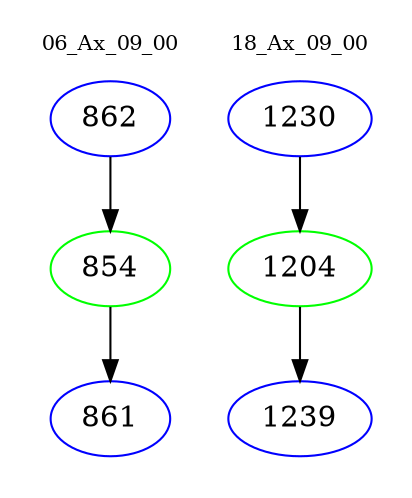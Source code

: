 digraph{
subgraph cluster_0 {
color = white
label = "06_Ax_09_00";
fontsize=10;
T0_862 [label="862", color="blue"]
T0_862 -> T0_854 [color="black"]
T0_854 [label="854", color="green"]
T0_854 -> T0_861 [color="black"]
T0_861 [label="861", color="blue"]
}
subgraph cluster_1 {
color = white
label = "18_Ax_09_00";
fontsize=10;
T1_1230 [label="1230", color="blue"]
T1_1230 -> T1_1204 [color="black"]
T1_1204 [label="1204", color="green"]
T1_1204 -> T1_1239 [color="black"]
T1_1239 [label="1239", color="blue"]
}
}

